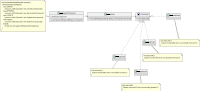 @startuml

scale 200 width
Class RequestProcessor {
  -Executor executor
  --
  +void processRequest(Request request)
}
Class Executor {
  +void addToQueue(long delay, Command command)
}
Interface Command {
  +void execute()
}
Class CreateUser {
}
Class RetrieveUser {
}
Class UpdateUser {
}
Class DeleteUser {
}
note left of RequestProcessor
void processRequest(Request request) {
  switch(request.getType()) {
    case CREATE:
        executor.addToQueue(0, new CreateUser(request));
    case RETRIEVE:
	executor.addToQueue(0, new RetrieveUser(request));
    case UPDATE:
        executor.addToQueue(0, new UpdateUser(request));
    case DELETE:
        executor.addToQueue(0, new DeleteUser(request));
    default:
        throw new UnsupportedOperationException();
  }
}
end note
note bottom of CreateUser
void execute() {
  System.out.println("User successfully created.");  
}
end note
note bottom of RetrieveUser
void execute() {
  System.out.println("User successfully retrieved.");
}
end note
note bottom of UpdateUser
void execute() {
  System.out.println("User successfully updated.");
}
end note
note bottom of DeleteUser
void execute() {
  System.out.println("User successfully removed.");
}
end note
RequestProcessor .> Executor
Executor .> Command
Command <|... CreateUser
Command <|. RetrieveUser
Command <|.... UpdateUser
Command <|.. DeleteUser

@enduml